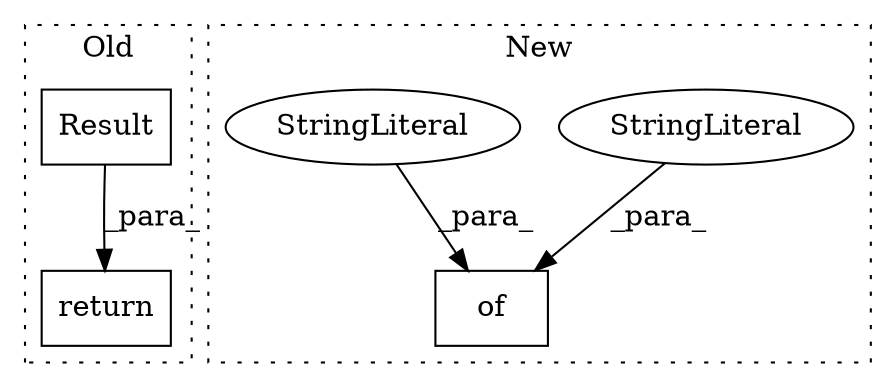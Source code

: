digraph G {
subgraph cluster0 {
1 [label="Result" a="32" s="5382,5423" l="7,1" shape="box"];
5 [label="return" a="41" s="5375" l="7" shape="box"];
label = "Old";
style="dotted";
}
subgraph cluster1 {
2 [label="of" a="32" s="5219,5256" l="3,1" shape="box"];
3 [label="StringLiteral" a="45" s="5239" l="8" shape="ellipse"];
4 [label="StringLiteral" a="45" s="5222" l="9" shape="ellipse"];
label = "New";
style="dotted";
}
1 -> 5 [label="_para_"];
3 -> 2 [label="_para_"];
4 -> 2 [label="_para_"];
}